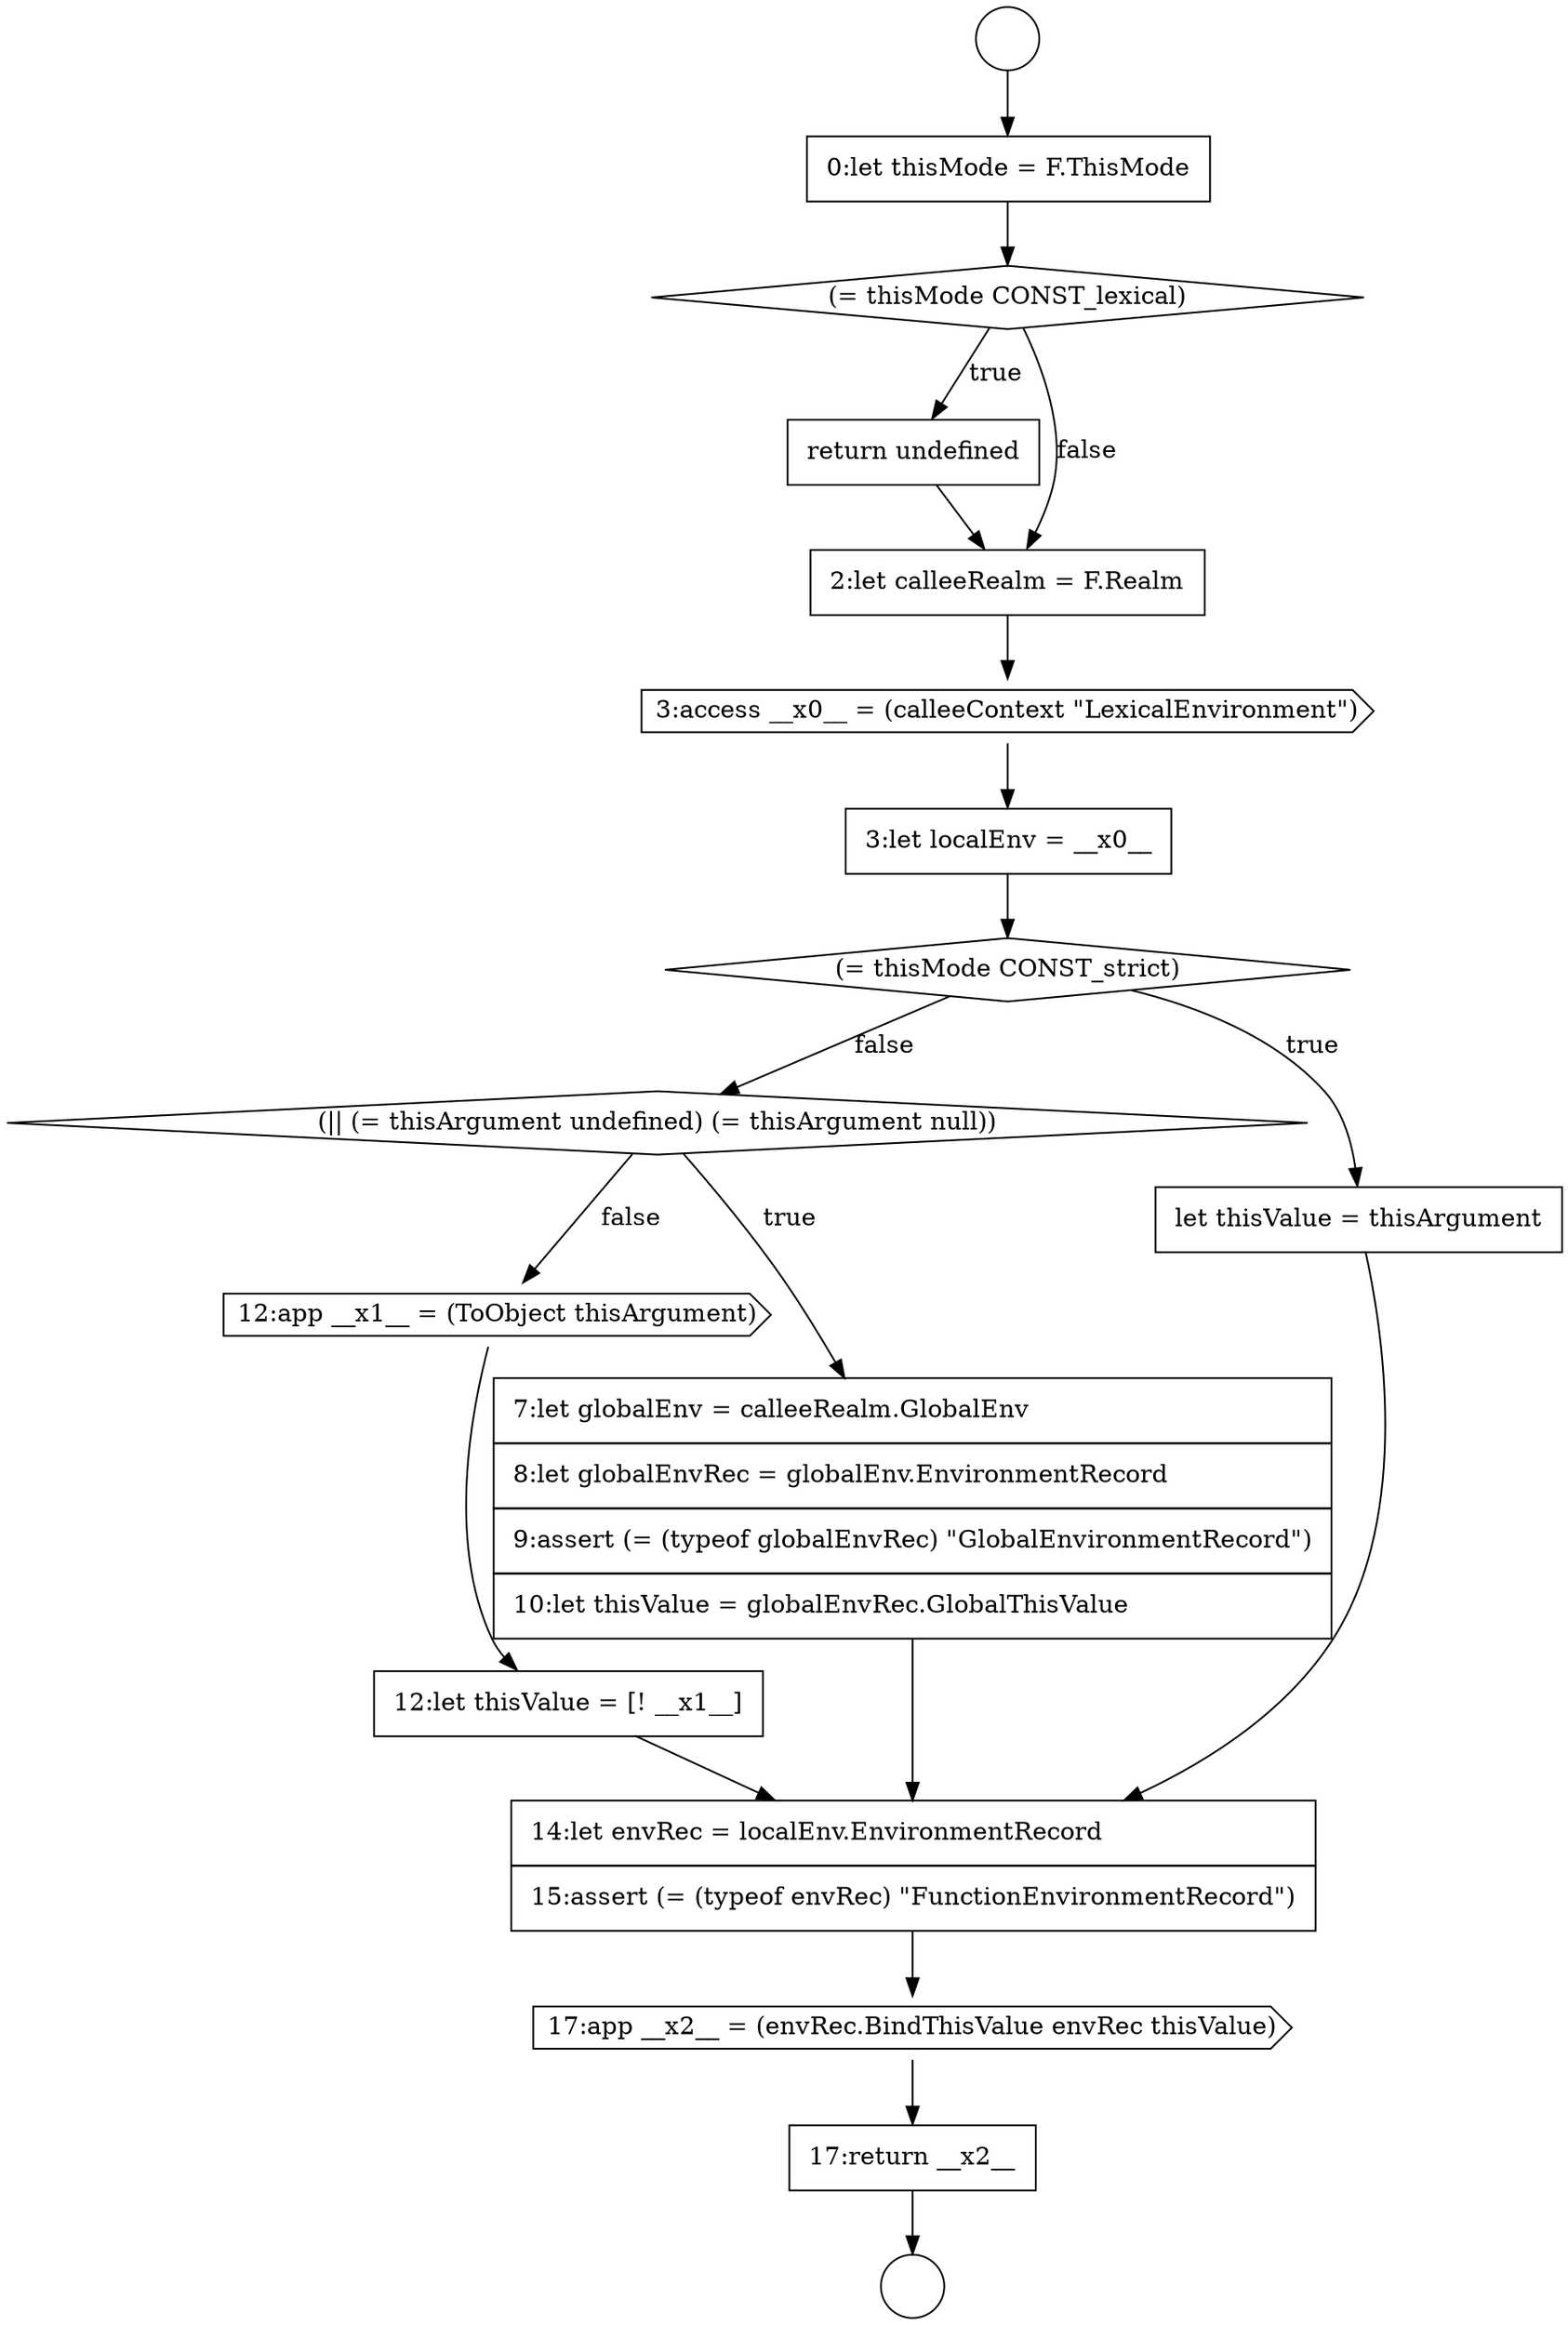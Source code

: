digraph {
  node2263 [shape=none, margin=0, label=<<font color="black">
    <table border="0" cellborder="1" cellspacing="0" cellpadding="10">
      <tr><td align="left">3:let localEnv = __x0__</td></tr>
    </table>
  </font>> color="black" fillcolor="white" style=filled]
  node2269 [shape=none, margin=0, label=<<font color="black">
    <table border="0" cellborder="1" cellspacing="0" cellpadding="10">
      <tr><td align="left">12:let thisValue = [! __x1__]</td></tr>
    </table>
  </font>> color="black" fillcolor="white" style=filled]
  node2259 [shape=diamond, label=<<font color="black">(= thisMode CONST_lexical)</font>> color="black" fillcolor="white" style=filled]
  node2264 [shape=diamond, label=<<font color="black">(= thisMode CONST_strict)</font>> color="black" fillcolor="white" style=filled]
  node2268 [shape=cds, label=<<font color="black">12:app __x1__ = (ToObject thisArgument)</font>> color="black" fillcolor="white" style=filled]
  node2272 [shape=none, margin=0, label=<<font color="black">
    <table border="0" cellborder="1" cellspacing="0" cellpadding="10">
      <tr><td align="left">17:return __x2__</td></tr>
    </table>
  </font>> color="black" fillcolor="white" style=filled]
  node2260 [shape=none, margin=0, label=<<font color="black">
    <table border="0" cellborder="1" cellspacing="0" cellpadding="10">
      <tr><td align="left">return undefined</td></tr>
    </table>
  </font>> color="black" fillcolor="white" style=filled]
  node2257 [shape=circle label=" " color="black" fillcolor="white" style=filled]
  node2266 [shape=diamond, label=<<font color="black">(|| (= thisArgument undefined) (= thisArgument null))</font>> color="black" fillcolor="white" style=filled]
  node2262 [shape=cds, label=<<font color="black">3:access __x0__ = (calleeContext &quot;LexicalEnvironment&quot;)</font>> color="black" fillcolor="white" style=filled]
  node2258 [shape=none, margin=0, label=<<font color="black">
    <table border="0" cellborder="1" cellspacing="0" cellpadding="10">
      <tr><td align="left">0:let thisMode = F.ThisMode</td></tr>
    </table>
  </font>> color="black" fillcolor="white" style=filled]
  node2267 [shape=none, margin=0, label=<<font color="black">
    <table border="0" cellborder="1" cellspacing="0" cellpadding="10">
      <tr><td align="left">7:let globalEnv = calleeRealm.GlobalEnv</td></tr>
      <tr><td align="left">8:let globalEnvRec = globalEnv.EnvironmentRecord</td></tr>
      <tr><td align="left">9:assert (= (typeof globalEnvRec) &quot;GlobalEnvironmentRecord&quot;)</td></tr>
      <tr><td align="left">10:let thisValue = globalEnvRec.GlobalThisValue</td></tr>
    </table>
  </font>> color="black" fillcolor="white" style=filled]
  node2261 [shape=none, margin=0, label=<<font color="black">
    <table border="0" cellborder="1" cellspacing="0" cellpadding="10">
      <tr><td align="left">2:let calleeRealm = F.Realm</td></tr>
    </table>
  </font>> color="black" fillcolor="white" style=filled]
  node2271 [shape=cds, label=<<font color="black">17:app __x2__ = (envRec.BindThisValue envRec thisValue)</font>> color="black" fillcolor="white" style=filled]
  node2256 [shape=circle label=" " color="black" fillcolor="white" style=filled]
  node2265 [shape=none, margin=0, label=<<font color="black">
    <table border="0" cellborder="1" cellspacing="0" cellpadding="10">
      <tr><td align="left">let thisValue = thisArgument</td></tr>
    </table>
  </font>> color="black" fillcolor="white" style=filled]
  node2270 [shape=none, margin=0, label=<<font color="black">
    <table border="0" cellborder="1" cellspacing="0" cellpadding="10">
      <tr><td align="left">14:let envRec = localEnv.EnvironmentRecord</td></tr>
      <tr><td align="left">15:assert (= (typeof envRec) &quot;FunctionEnvironmentRecord&quot;)</td></tr>
    </table>
  </font>> color="black" fillcolor="white" style=filled]
  node2256 -> node2258 [ color="black"]
  node2258 -> node2259 [ color="black"]
  node2267 -> node2270 [ color="black"]
  node2265 -> node2270 [ color="black"]
  node2271 -> node2272 [ color="black"]
  node2260 -> node2261 [ color="black"]
  node2272 -> node2257 [ color="black"]
  node2266 -> node2267 [label=<<font color="black">true</font>> color="black"]
  node2266 -> node2268 [label=<<font color="black">false</font>> color="black"]
  node2262 -> node2263 [ color="black"]
  node2268 -> node2269 [ color="black"]
  node2263 -> node2264 [ color="black"]
  node2269 -> node2270 [ color="black"]
  node2270 -> node2271 [ color="black"]
  node2261 -> node2262 [ color="black"]
  node2259 -> node2260 [label=<<font color="black">true</font>> color="black"]
  node2259 -> node2261 [label=<<font color="black">false</font>> color="black"]
  node2264 -> node2265 [label=<<font color="black">true</font>> color="black"]
  node2264 -> node2266 [label=<<font color="black">false</font>> color="black"]
}

